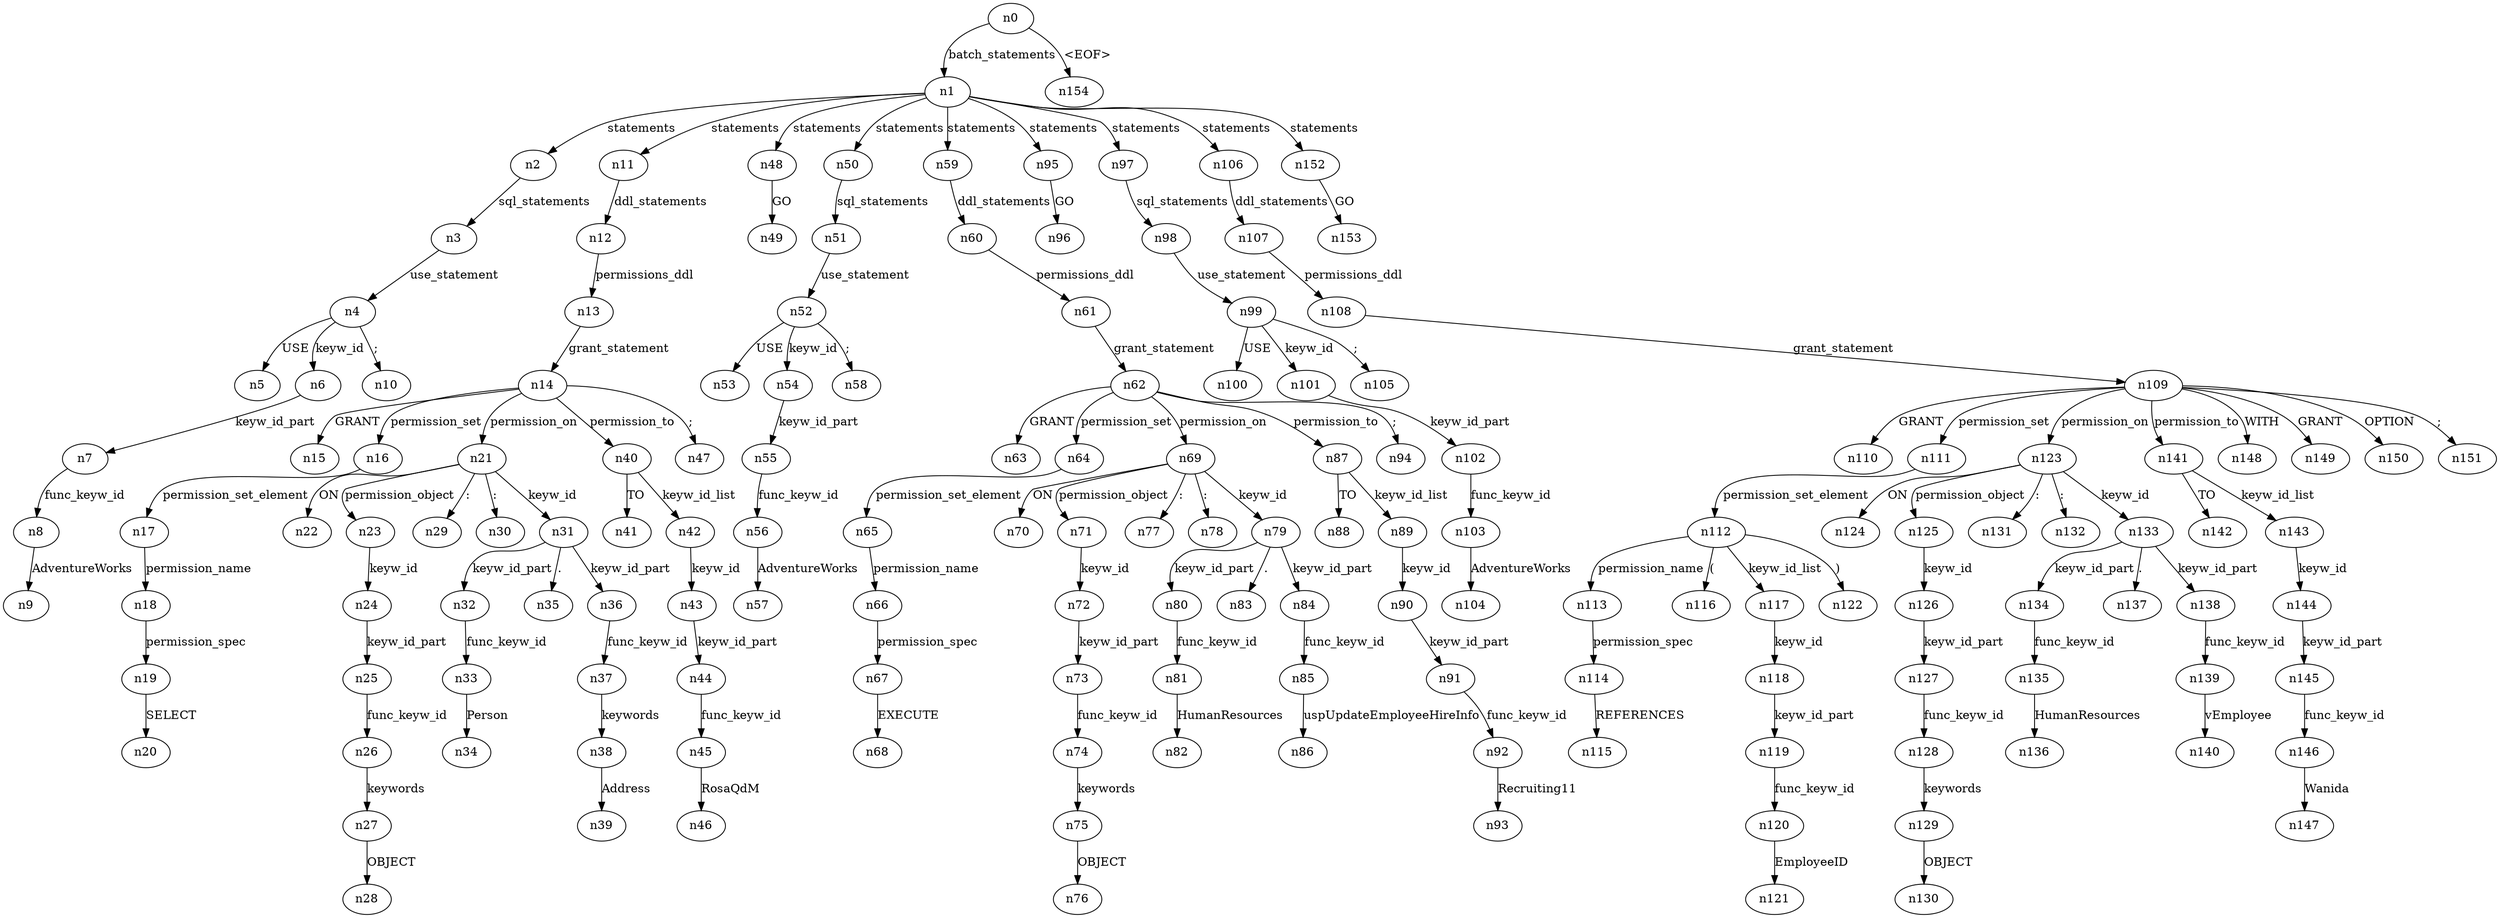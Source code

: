 digraph ParseTree {
  n0 -> n1 [label="batch_statements"];
  n1 -> n2 [label="statements"];
  n2 -> n3 [label="sql_statements"];
  n3 -> n4 [label="use_statement"];
  n4 -> n5 [label="USE"];
  n4 -> n6 [label="keyw_id"];
  n6 -> n7 [label="keyw_id_part"];
  n7 -> n8 [label="func_keyw_id"];
  n8 -> n9 [label="AdventureWorks"];
  n4 -> n10 [label=";"];
  n1 -> n11 [label="statements"];
  n11 -> n12 [label="ddl_statements"];
  n12 -> n13 [label="permissions_ddl"];
  n13 -> n14 [label="grant_statement"];
  n14 -> n15 [label="GRANT"];
  n14 -> n16 [label="permission_set"];
  n16 -> n17 [label="permission_set_element"];
  n17 -> n18 [label="permission_name"];
  n18 -> n19 [label="permission_spec"];
  n19 -> n20 [label="SELECT"];
  n14 -> n21 [label="permission_on"];
  n21 -> n22 [label="ON"];
  n21 -> n23 [label="permission_object"];
  n23 -> n24 [label="keyw_id"];
  n24 -> n25 [label="keyw_id_part"];
  n25 -> n26 [label="func_keyw_id"];
  n26 -> n27 [label="keywords"];
  n27 -> n28 [label="OBJECT"];
  n21 -> n29 [label=":"];
  n21 -> n30 [label=":"];
  n21 -> n31 [label="keyw_id"];
  n31 -> n32 [label="keyw_id_part"];
  n32 -> n33 [label="func_keyw_id"];
  n33 -> n34 [label="Person"];
  n31 -> n35 [label="."];
  n31 -> n36 [label="keyw_id_part"];
  n36 -> n37 [label="func_keyw_id"];
  n37 -> n38 [label="keywords"];
  n38 -> n39 [label="Address"];
  n14 -> n40 [label="permission_to"];
  n40 -> n41 [label="TO"];
  n40 -> n42 [label="keyw_id_list"];
  n42 -> n43 [label="keyw_id"];
  n43 -> n44 [label="keyw_id_part"];
  n44 -> n45 [label="func_keyw_id"];
  n45 -> n46 [label="RosaQdM"];
  n14 -> n47 [label=";"];
  n1 -> n48 [label="statements"];
  n48 -> n49 [label="GO"];
  n1 -> n50 [label="statements"];
  n50 -> n51 [label="sql_statements"];
  n51 -> n52 [label="use_statement"];
  n52 -> n53 [label="USE"];
  n52 -> n54 [label="keyw_id"];
  n54 -> n55 [label="keyw_id_part"];
  n55 -> n56 [label="func_keyw_id"];
  n56 -> n57 [label="AdventureWorks"];
  n52 -> n58 [label=";"];
  n1 -> n59 [label="statements"];
  n59 -> n60 [label="ddl_statements"];
  n60 -> n61 [label="permissions_ddl"];
  n61 -> n62 [label="grant_statement"];
  n62 -> n63 [label="GRANT"];
  n62 -> n64 [label="permission_set"];
  n64 -> n65 [label="permission_set_element"];
  n65 -> n66 [label="permission_name"];
  n66 -> n67 [label="permission_spec"];
  n67 -> n68 [label="EXECUTE"];
  n62 -> n69 [label="permission_on"];
  n69 -> n70 [label="ON"];
  n69 -> n71 [label="permission_object"];
  n71 -> n72 [label="keyw_id"];
  n72 -> n73 [label="keyw_id_part"];
  n73 -> n74 [label="func_keyw_id"];
  n74 -> n75 [label="keywords"];
  n75 -> n76 [label="OBJECT"];
  n69 -> n77 [label=":"];
  n69 -> n78 [label=":"];
  n69 -> n79 [label="keyw_id"];
  n79 -> n80 [label="keyw_id_part"];
  n80 -> n81 [label="func_keyw_id"];
  n81 -> n82 [label="HumanResources"];
  n79 -> n83 [label="."];
  n79 -> n84 [label="keyw_id_part"];
  n84 -> n85 [label="func_keyw_id"];
  n85 -> n86 [label="uspUpdateEmployeeHireInfo"];
  n62 -> n87 [label="permission_to"];
  n87 -> n88 [label="TO"];
  n87 -> n89 [label="keyw_id_list"];
  n89 -> n90 [label="keyw_id"];
  n90 -> n91 [label="keyw_id_part"];
  n91 -> n92 [label="func_keyw_id"];
  n92 -> n93 [label="Recruiting11"];
  n62 -> n94 [label=";"];
  n1 -> n95 [label="statements"];
  n95 -> n96 [label="GO"];
  n1 -> n97 [label="statements"];
  n97 -> n98 [label="sql_statements"];
  n98 -> n99 [label="use_statement"];
  n99 -> n100 [label="USE"];
  n99 -> n101 [label="keyw_id"];
  n101 -> n102 [label="keyw_id_part"];
  n102 -> n103 [label="func_keyw_id"];
  n103 -> n104 [label="AdventureWorks"];
  n99 -> n105 [label=";"];
  n1 -> n106 [label="statements"];
  n106 -> n107 [label="ddl_statements"];
  n107 -> n108 [label="permissions_ddl"];
  n108 -> n109 [label="grant_statement"];
  n109 -> n110 [label="GRANT"];
  n109 -> n111 [label="permission_set"];
  n111 -> n112 [label="permission_set_element"];
  n112 -> n113 [label="permission_name"];
  n113 -> n114 [label="permission_spec"];
  n114 -> n115 [label="REFERENCES"];
  n112 -> n116 [label="("];
  n112 -> n117 [label="keyw_id_list"];
  n117 -> n118 [label="keyw_id"];
  n118 -> n119 [label="keyw_id_part"];
  n119 -> n120 [label="func_keyw_id"];
  n120 -> n121 [label="EmployeeID"];
  n112 -> n122 [label=")"];
  n109 -> n123 [label="permission_on"];
  n123 -> n124 [label="ON"];
  n123 -> n125 [label="permission_object"];
  n125 -> n126 [label="keyw_id"];
  n126 -> n127 [label="keyw_id_part"];
  n127 -> n128 [label="func_keyw_id"];
  n128 -> n129 [label="keywords"];
  n129 -> n130 [label="OBJECT"];
  n123 -> n131 [label=":"];
  n123 -> n132 [label=":"];
  n123 -> n133 [label="keyw_id"];
  n133 -> n134 [label="keyw_id_part"];
  n134 -> n135 [label="func_keyw_id"];
  n135 -> n136 [label="HumanResources"];
  n133 -> n137 [label="."];
  n133 -> n138 [label="keyw_id_part"];
  n138 -> n139 [label="func_keyw_id"];
  n139 -> n140 [label="vEmployee"];
  n109 -> n141 [label="permission_to"];
  n141 -> n142 [label="TO"];
  n141 -> n143 [label="keyw_id_list"];
  n143 -> n144 [label="keyw_id"];
  n144 -> n145 [label="keyw_id_part"];
  n145 -> n146 [label="func_keyw_id"];
  n146 -> n147 [label="Wanida"];
  n109 -> n148 [label="WITH"];
  n109 -> n149 [label="GRANT"];
  n109 -> n150 [label="OPTION"];
  n109 -> n151 [label=";"];
  n1 -> n152 [label="statements"];
  n152 -> n153 [label="GO"];
  n0 -> n154 [label="<EOF>"];
}